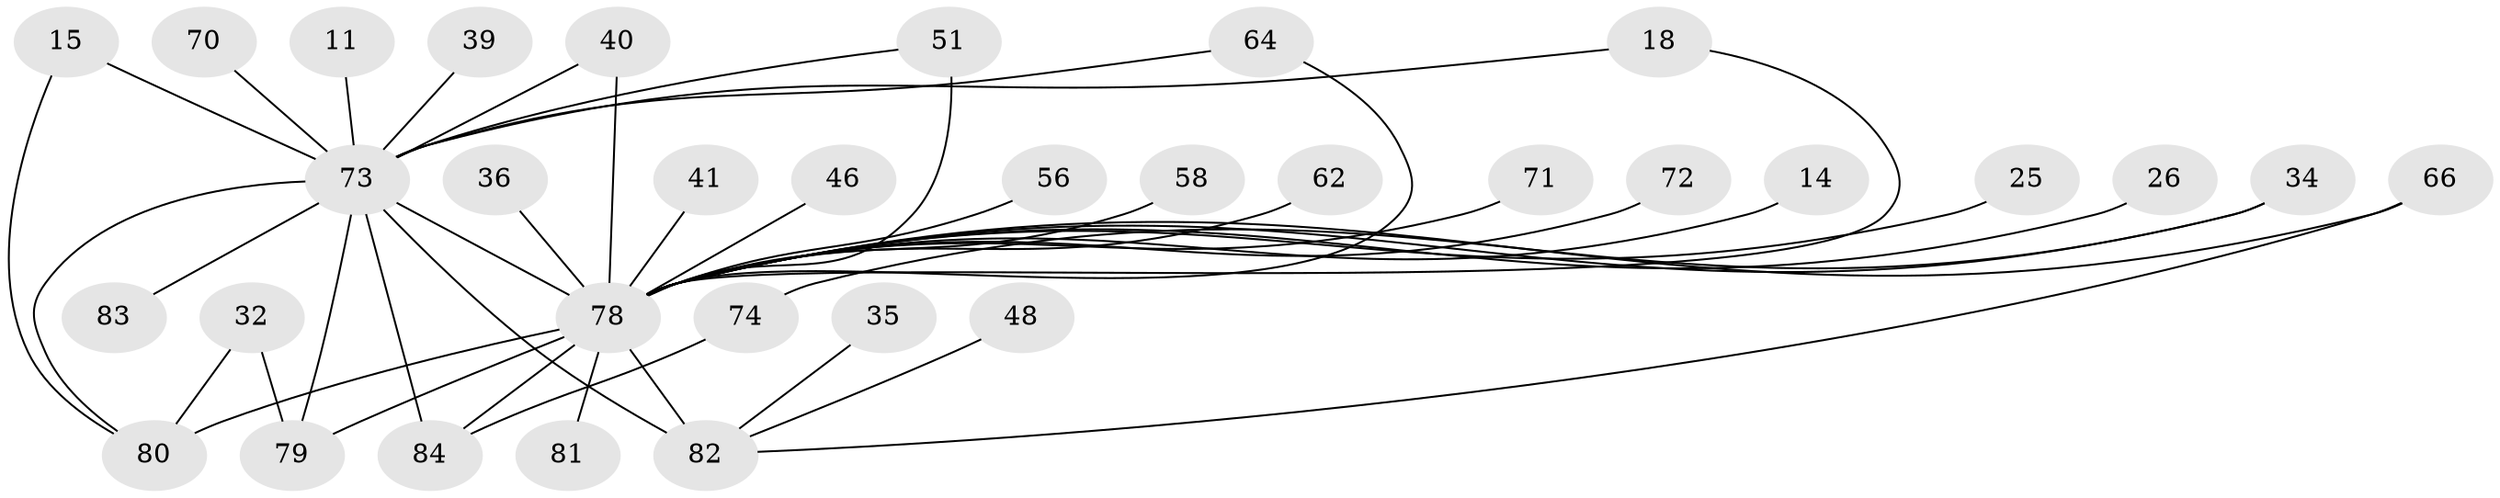 // original degree distribution, {19: 0.03571428571428571, 18: 0.011904761904761904, 28: 0.023809523809523808, 15: 0.011904761904761904, 16: 0.011904761904761904, 17: 0.011904761904761904, 13: 0.011904761904761904, 2: 0.5833333333333334, 7: 0.023809523809523808, 3: 0.17857142857142858, 5: 0.03571428571428571, 4: 0.047619047619047616, 6: 0.011904761904761904}
// Generated by graph-tools (version 1.1) at 2025/49/03/04/25 21:49:18]
// undirected, 33 vertices, 44 edges
graph export_dot {
graph [start="1"]
  node [color=gray90,style=filled];
  11;
  14;
  15;
  18;
  25;
  26;
  32;
  34 [super="+20"];
  35;
  36;
  39;
  40 [super="+27"];
  41;
  46;
  48;
  51 [super="+38"];
  56;
  58;
  62;
  64;
  66 [super="+49+52"];
  70;
  71;
  72 [super="+67"];
  73 [super="+21+9+63+16"];
  74;
  78 [super="+69+7"];
  79 [super="+33+31"];
  80 [super="+77+60"];
  81;
  82 [super="+42+44+10"];
  83 [super="+76+30"];
  84 [super="+61"];
  11 -- 73 [weight=2];
  14 -- 78 [weight=2];
  15 -- 73 [weight=2];
  15 -- 80;
  18 -- 73;
  18 -- 78;
  25 -- 78 [weight=2];
  26 -- 78 [weight=2];
  32 -- 79;
  32 -- 80;
  34 -- 74;
  34 -- 78 [weight=3];
  35 -- 82;
  36 -- 78 [weight=2];
  39 -- 73;
  40 -- 73 [weight=2];
  40 -- 78;
  41 -- 78 [weight=2];
  46 -- 78 [weight=2];
  48 -- 82 [weight=2];
  51 -- 73;
  51 -- 78 [weight=2];
  56 -- 78 [weight=2];
  58 -- 78 [weight=2];
  62 -- 78 [weight=2];
  64 -- 73;
  64 -- 78;
  66 -- 82;
  66 -- 78 [weight=4];
  70 -- 73;
  71 -- 78;
  72 -- 78 [weight=3];
  73 -- 78 [weight=23];
  73 -- 83 [weight=4];
  73 -- 84 [weight=3];
  73 -- 80;
  73 -- 82 [weight=9];
  73 -- 79 [weight=2];
  74 -- 84;
  78 -- 80 [weight=10];
  78 -- 81 [weight=2];
  78 -- 82 [weight=15];
  78 -- 79 [weight=4];
  78 -- 84 [weight=2];
}
